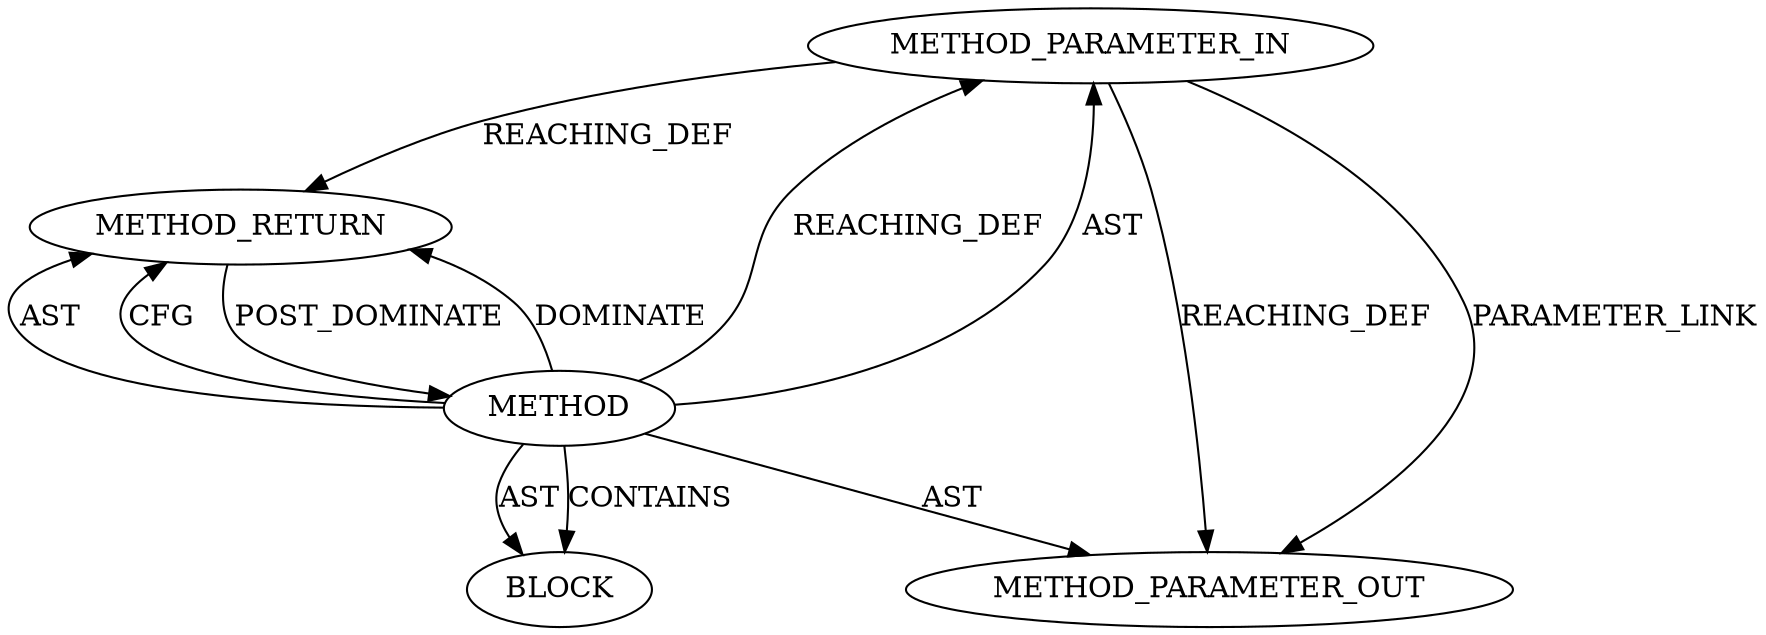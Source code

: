 digraph {
  21072 [label=METHOD_PARAMETER_IN ORDER=1 CODE="p1" IS_VARIADIC=false TYPE_FULL_NAME="ANY" EVALUATION_STRATEGY="BY_VALUE" INDEX=1 NAME="p1"]
  21073 [label=BLOCK ORDER=1 ARGUMENT_INDEX=1 CODE="<empty>" TYPE_FULL_NAME="ANY"]
  21074 [label=METHOD_RETURN ORDER=2 CODE="RET" TYPE_FULL_NAME="ANY" EVALUATION_STRATEGY="BY_VALUE"]
  22439 [label=METHOD_PARAMETER_OUT ORDER=1 CODE="p1" IS_VARIADIC=false TYPE_FULL_NAME="ANY" EVALUATION_STRATEGY="BY_VALUE" INDEX=1 NAME="p1"]
  21071 [label=METHOD AST_PARENT_TYPE="NAMESPACE_BLOCK" AST_PARENT_FULL_NAME="<global>" ORDER=0 CODE="<empty>" FULL_NAME="crypto_init_wait" IS_EXTERNAL=true FILENAME="<empty>" SIGNATURE="" NAME="crypto_init_wait"]
  21071 -> 21073 [label=CONTAINS ]
  21071 -> 21074 [label=DOMINATE ]
  21071 -> 21074 [label=AST ]
  21072 -> 22439 [label=PARAMETER_LINK ]
  21071 -> 22439 [label=AST ]
  21071 -> 21073 [label=AST ]
  21072 -> 22439 [label=REACHING_DEF VARIABLE="p1"]
  21072 -> 21074 [label=REACHING_DEF VARIABLE="p1"]
  21071 -> 21074 [label=CFG ]
  21074 -> 21071 [label=POST_DOMINATE ]
  21071 -> 21072 [label=REACHING_DEF VARIABLE=""]
  21071 -> 21072 [label=AST ]
}
